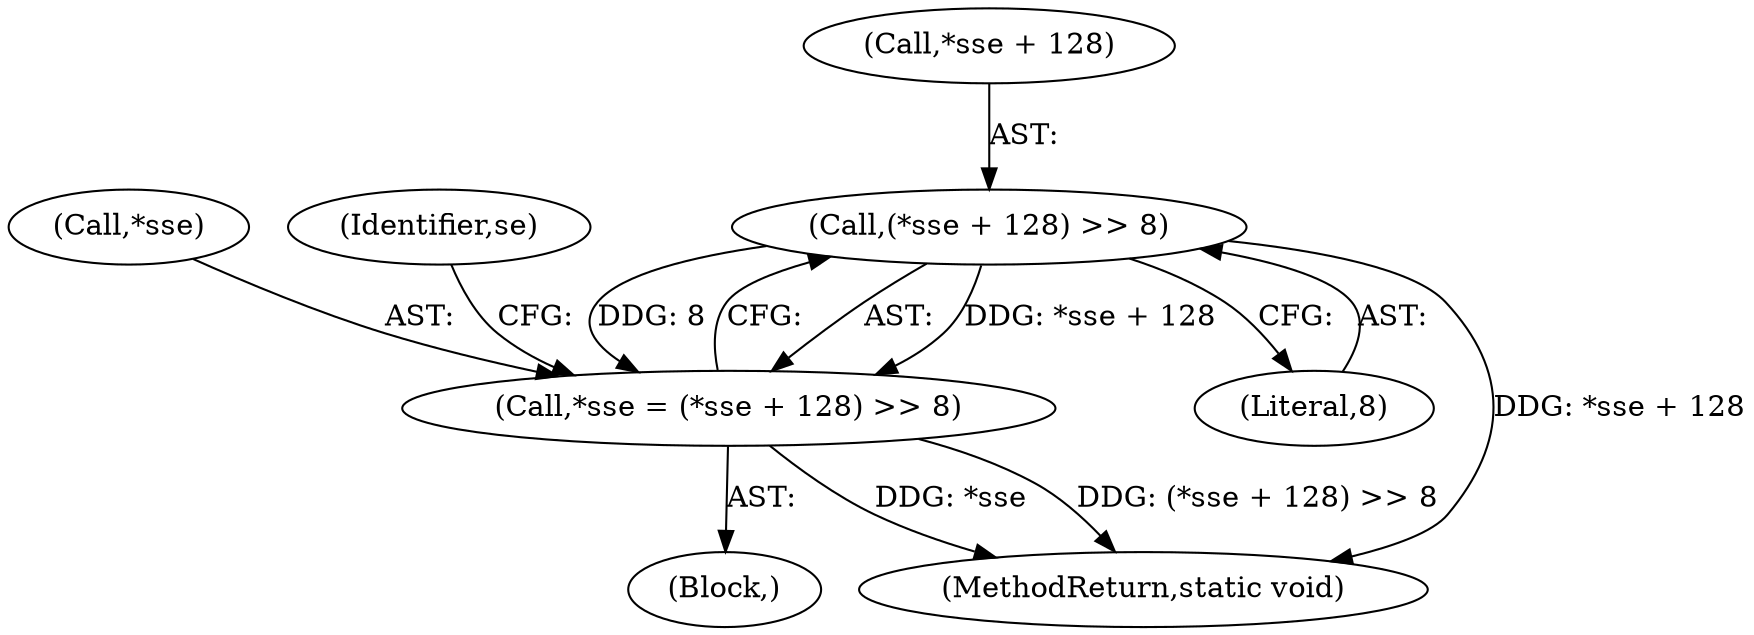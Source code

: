 digraph "0_Android_5a9753fca56f0eeb9f61e342b2fccffc364f9426_121@pointer" {
"1000115" [label="(Call,(*sse + 128) >> 8)"];
"1000112" [label="(Call,*sse = (*sse + 128) >> 8)"];
"1000120" [label="(Literal,8)"];
"1000113" [label="(Call,*sse)"];
"1000115" [label="(Call,(*sse + 128) >> 8)"];
"1000123" [label="(Identifier,se)"];
"1000154" [label="(MethodReturn,static void)"];
"1000112" [label="(Call,*sse = (*sse + 128) >> 8)"];
"1000116" [label="(Call,*sse + 128)"];
"1000110" [label="(Block,)"];
"1000115" -> "1000112"  [label="AST: "];
"1000115" -> "1000120"  [label="CFG: "];
"1000116" -> "1000115"  [label="AST: "];
"1000120" -> "1000115"  [label="AST: "];
"1000112" -> "1000115"  [label="CFG: "];
"1000115" -> "1000154"  [label="DDG: *sse + 128"];
"1000115" -> "1000112"  [label="DDG: *sse + 128"];
"1000115" -> "1000112"  [label="DDG: 8"];
"1000112" -> "1000110"  [label="AST: "];
"1000113" -> "1000112"  [label="AST: "];
"1000123" -> "1000112"  [label="CFG: "];
"1000112" -> "1000154"  [label="DDG: (*sse + 128) >> 8"];
"1000112" -> "1000154"  [label="DDG: *sse"];
}

